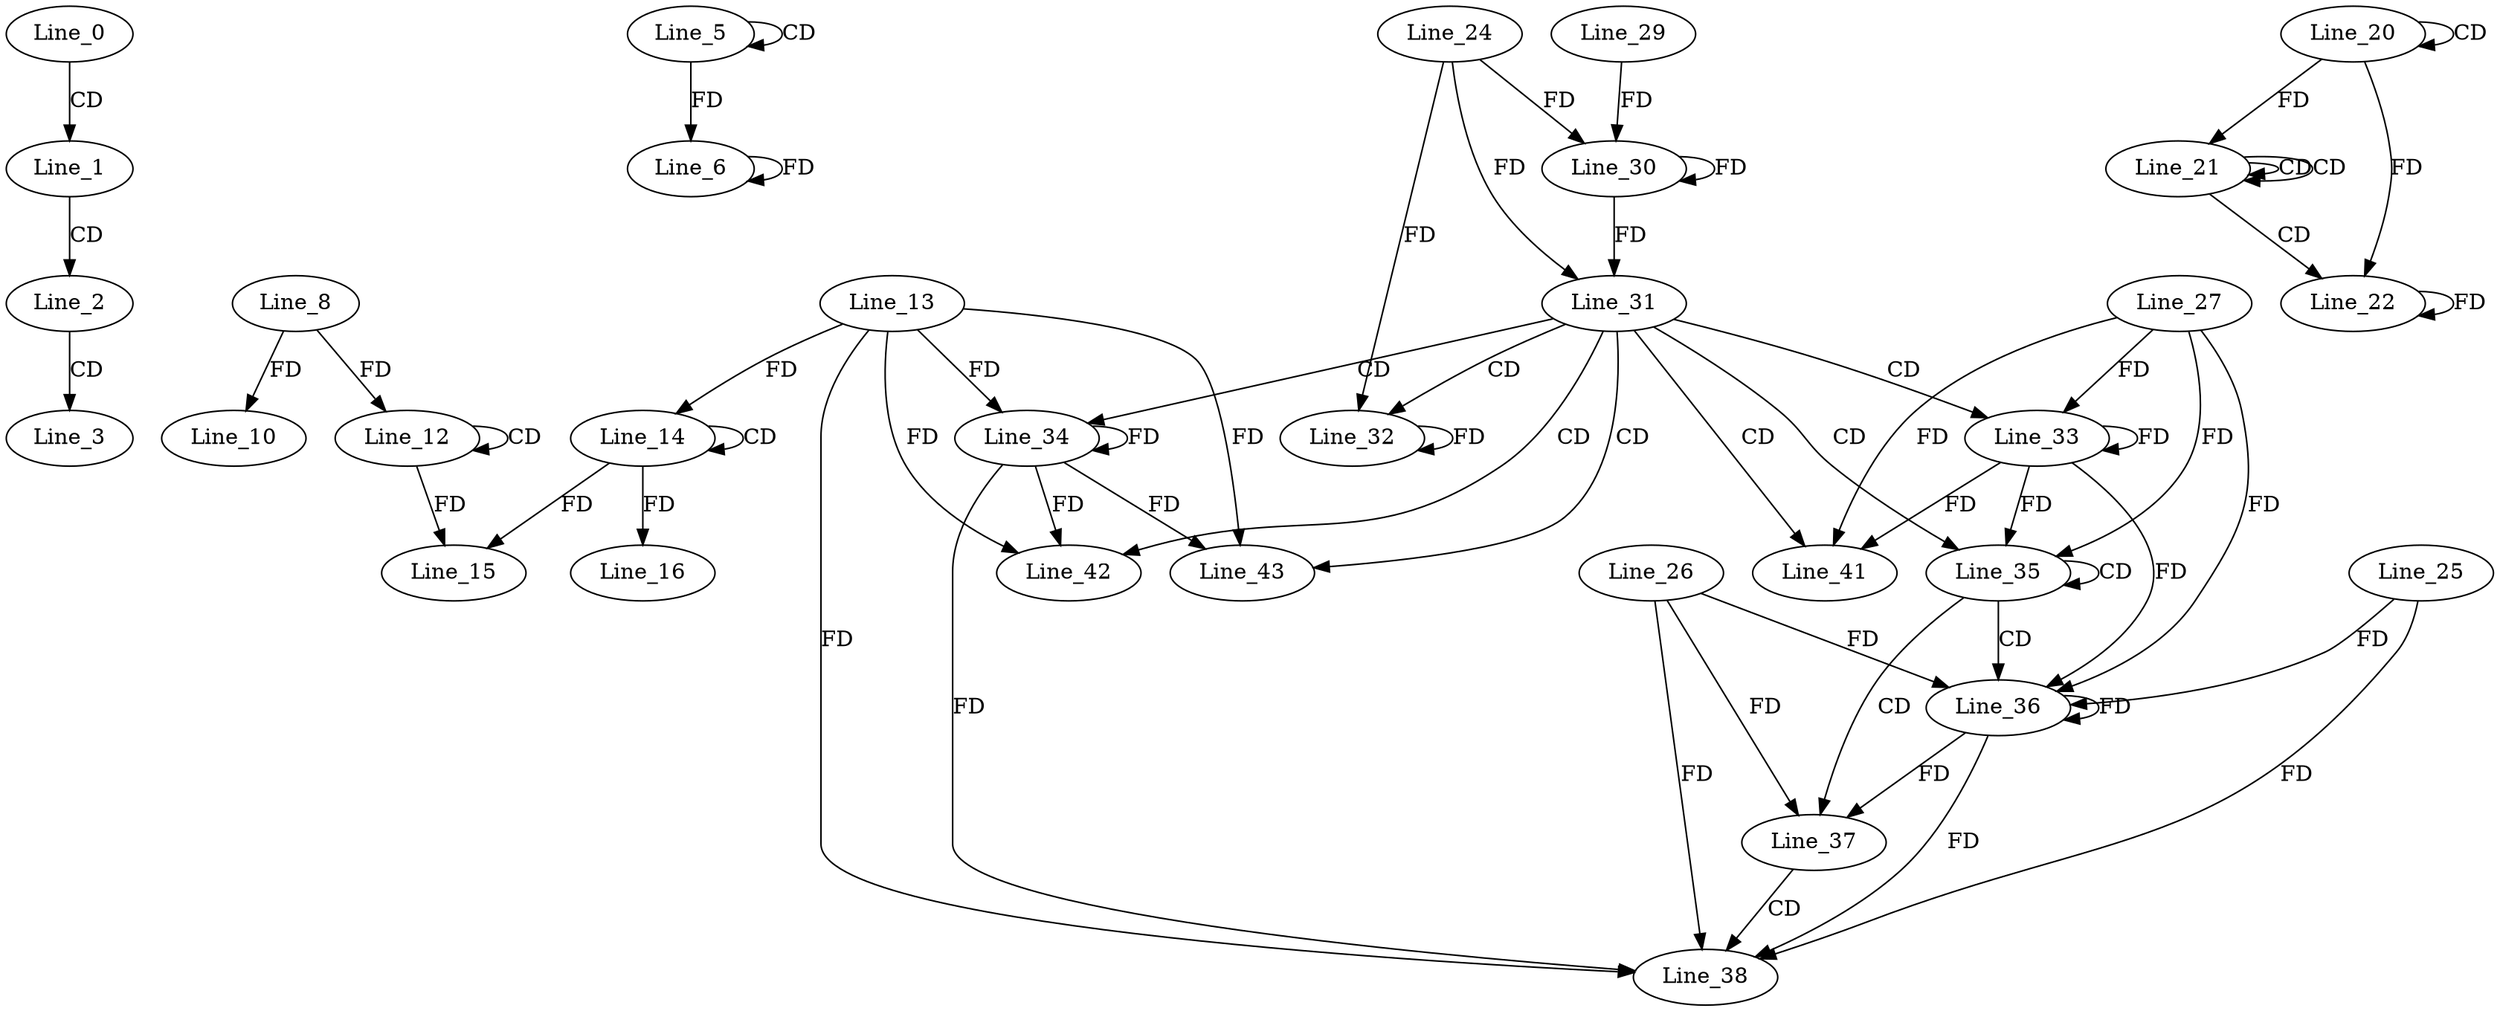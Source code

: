 digraph G {
  Line_0;
  Line_1;
  Line_2;
  Line_3;
  Line_5;
  Line_5;
  Line_6;
  Line_6;
  Line_6;
  Line_8;
  Line_10;
  Line_12;
  Line_12;
  Line_12;
  Line_14;
  Line_14;
  Line_13;
  Line_15;
  Line_16;
  Line_20;
  Line_20;
  Line_21;
  Line_21;
  Line_21;
  Line_22;
  Line_24;
  Line_30;
  Line_30;
  Line_29;
  Line_31;
  Line_32;
  Line_33;
  Line_27;
  Line_34;
  Line_35;
  Line_35;
  Line_36;
  Line_26;
  Line_36;
  Line_25;
  Line_37;
  Line_38;
  Line_41;
  Line_42;
  Line_43;
  Line_0 -> Line_1 [ label="CD" ];
  Line_1 -> Line_2 [ label="CD" ];
  Line_2 -> Line_3 [ label="CD" ];
  Line_5 -> Line_5 [ label="CD" ];
  Line_5 -> Line_6 [ label="FD" ];
  Line_6 -> Line_6 [ label="FD" ];
  Line_8 -> Line_10 [ label="FD" ];
  Line_12 -> Line_12 [ label="CD" ];
  Line_8 -> Line_12 [ label="FD" ];
  Line_14 -> Line_14 [ label="CD" ];
  Line_13 -> Line_14 [ label="FD" ];
  Line_14 -> Line_15 [ label="FD" ];
  Line_12 -> Line_15 [ label="FD" ];
  Line_14 -> Line_16 [ label="FD" ];
  Line_20 -> Line_20 [ label="CD" ];
  Line_21 -> Line_21 [ label="CD" ];
  Line_21 -> Line_21 [ label="CD" ];
  Line_20 -> Line_21 [ label="FD" ];
  Line_21 -> Line_22 [ label="CD" ];
  Line_20 -> Line_22 [ label="FD" ];
  Line_22 -> Line_22 [ label="FD" ];
  Line_24 -> Line_30 [ label="FD" ];
  Line_30 -> Line_30 [ label="FD" ];
  Line_29 -> Line_30 [ label="FD" ];
  Line_24 -> Line_31 [ label="FD" ];
  Line_30 -> Line_31 [ label="FD" ];
  Line_31 -> Line_32 [ label="CD" ];
  Line_24 -> Line_32 [ label="FD" ];
  Line_32 -> Line_32 [ label="FD" ];
  Line_31 -> Line_33 [ label="CD" ];
  Line_27 -> Line_33 [ label="FD" ];
  Line_33 -> Line_33 [ label="FD" ];
  Line_31 -> Line_34 [ label="CD" ];
  Line_13 -> Line_34 [ label="FD" ];
  Line_34 -> Line_34 [ label="FD" ];
  Line_31 -> Line_35 [ label="CD" ];
  Line_35 -> Line_35 [ label="CD" ];
  Line_27 -> Line_35 [ label="FD" ];
  Line_33 -> Line_35 [ label="FD" ];
  Line_35 -> Line_36 [ label="CD" ];
  Line_36 -> Line_36 [ label="FD" ];
  Line_26 -> Line_36 [ label="FD" ];
  Line_27 -> Line_36 [ label="FD" ];
  Line_33 -> Line_36 [ label="FD" ];
  Line_25 -> Line_36 [ label="FD" ];
  Line_35 -> Line_37 [ label="CD" ];
  Line_36 -> Line_37 [ label="FD" ];
  Line_26 -> Line_37 [ label="FD" ];
  Line_37 -> Line_38 [ label="CD" ];
  Line_13 -> Line_38 [ label="FD" ];
  Line_34 -> Line_38 [ label="FD" ];
  Line_25 -> Line_38 [ label="FD" ];
  Line_36 -> Line_38 [ label="FD" ];
  Line_26 -> Line_38 [ label="FD" ];
  Line_31 -> Line_41 [ label="CD" ];
  Line_27 -> Line_41 [ label="FD" ];
  Line_33 -> Line_41 [ label="FD" ];
  Line_31 -> Line_42 [ label="CD" ];
  Line_13 -> Line_42 [ label="FD" ];
  Line_34 -> Line_42 [ label="FD" ];
  Line_31 -> Line_43 [ label="CD" ];
  Line_13 -> Line_43 [ label="FD" ];
  Line_34 -> Line_43 [ label="FD" ];
}
